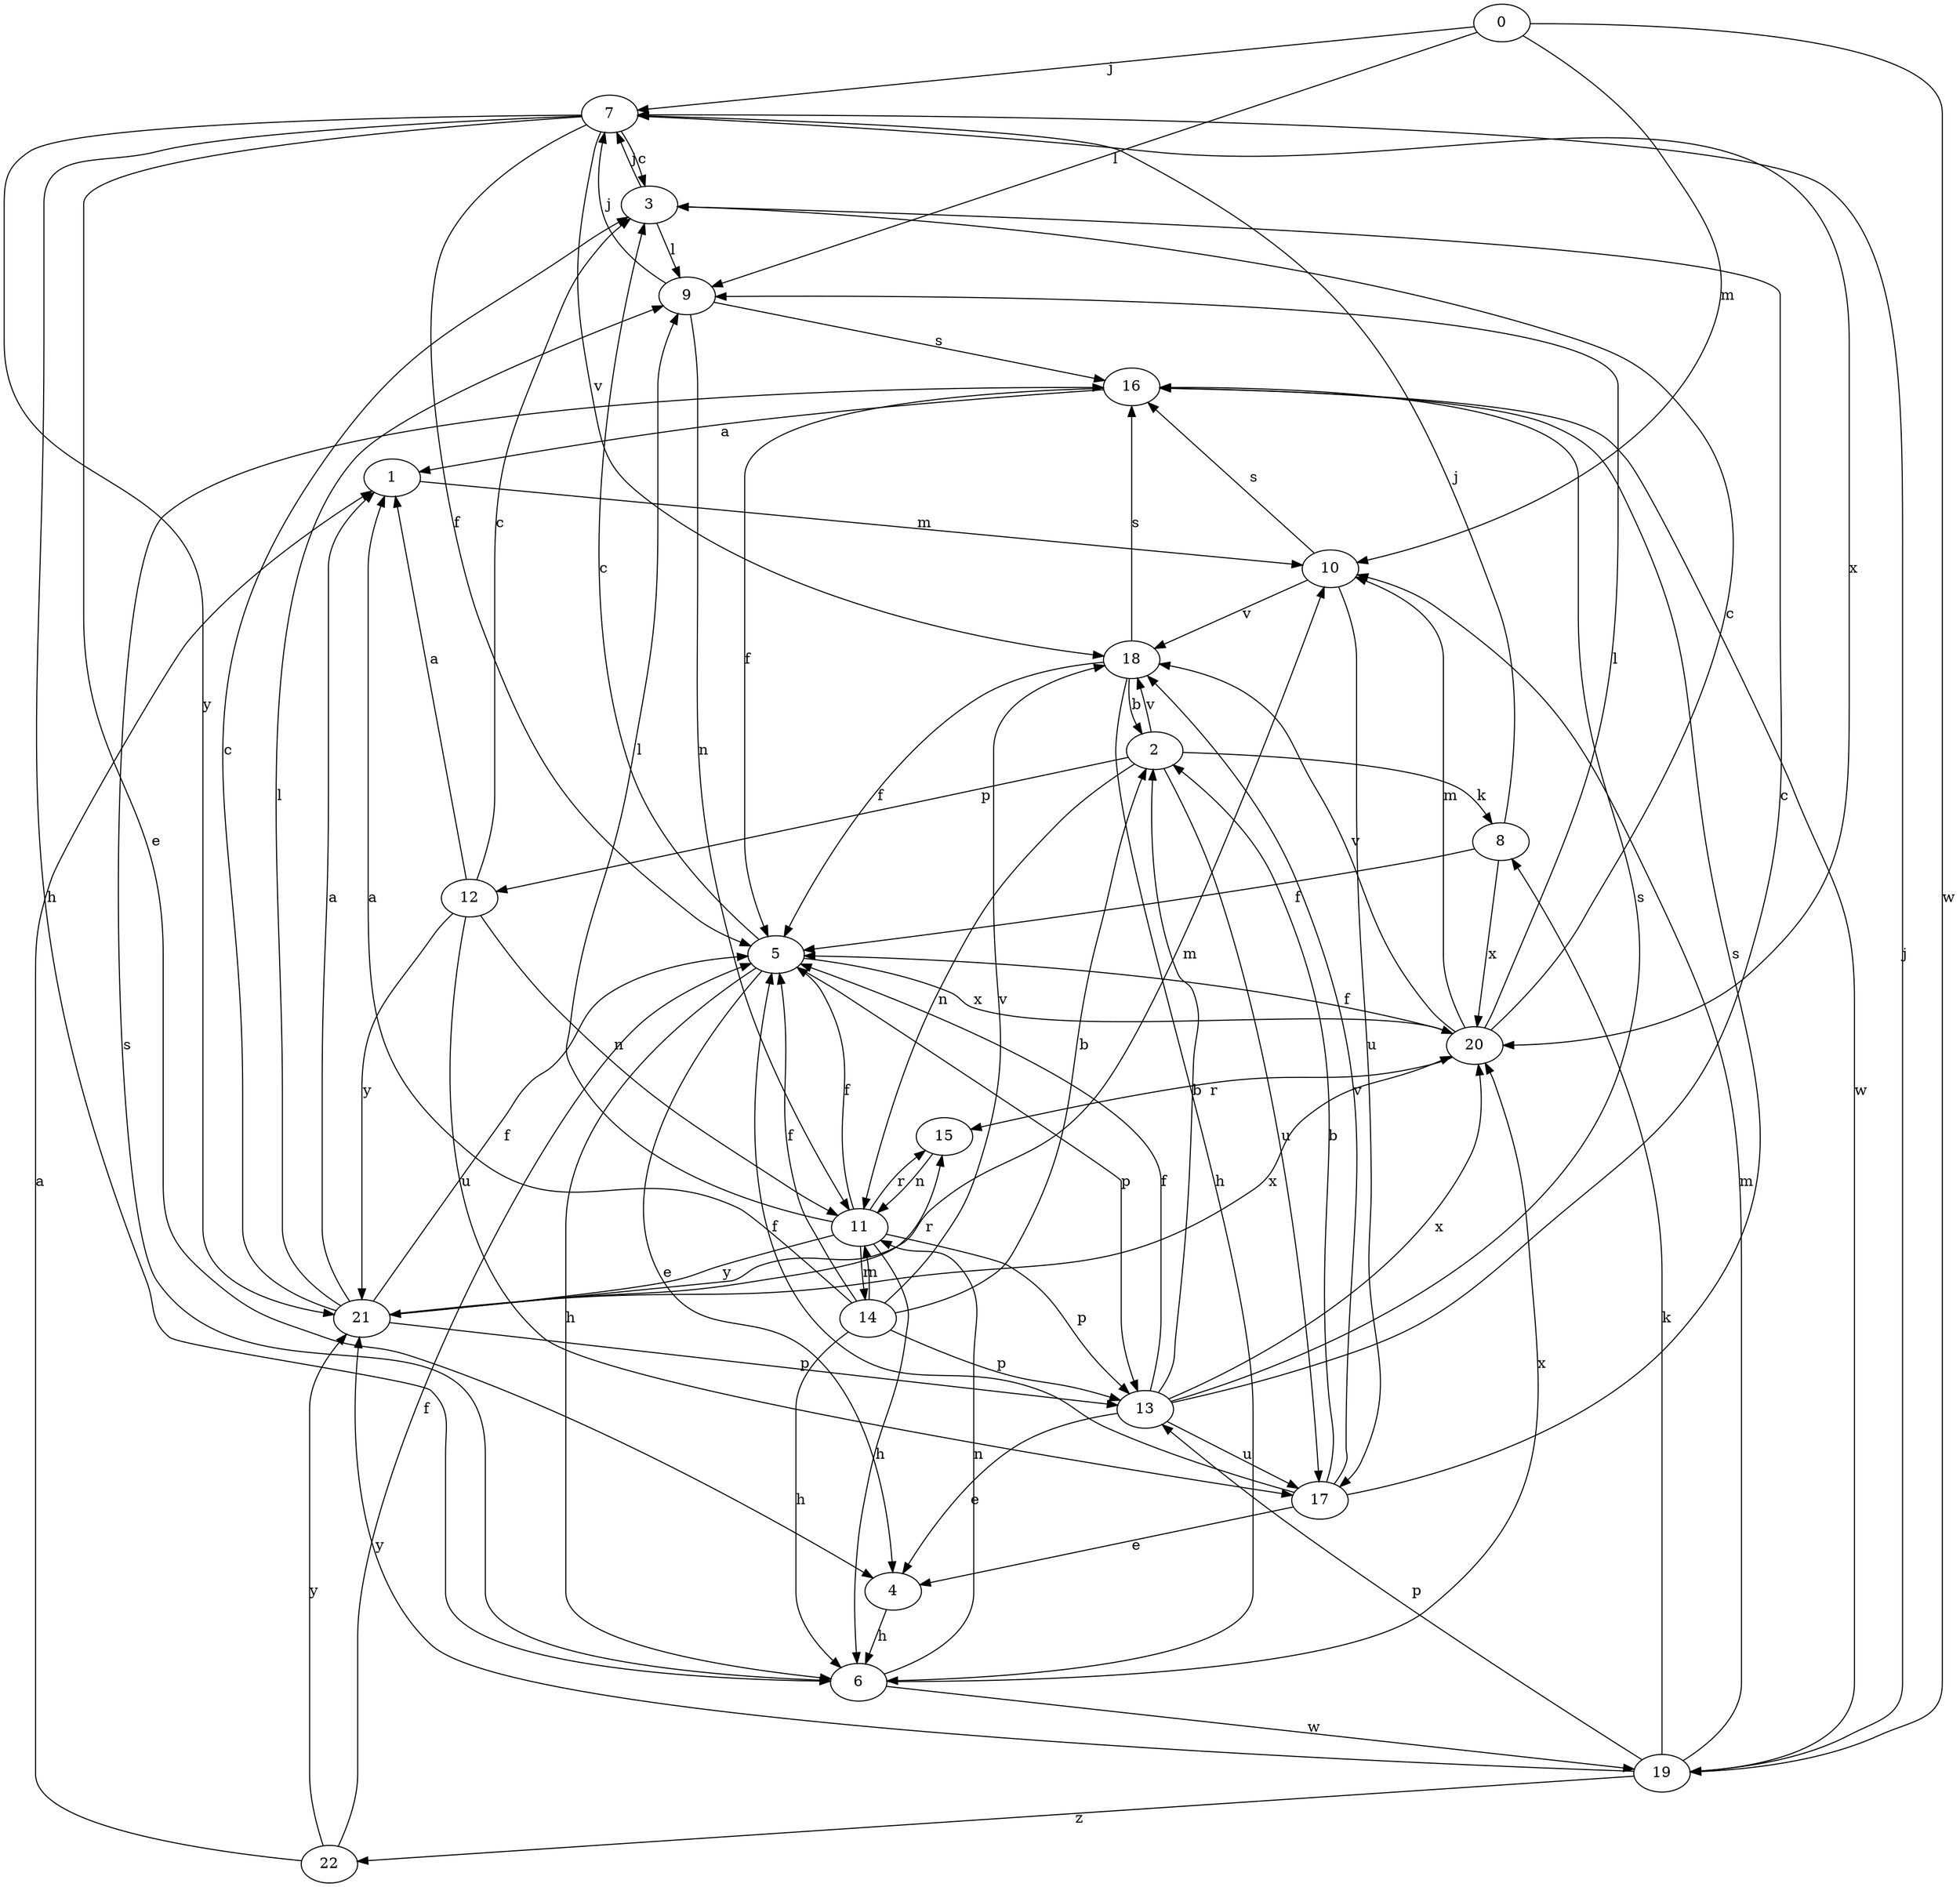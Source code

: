 strict digraph  {
0;
1;
2;
3;
4;
5;
6;
7;
8;
9;
10;
11;
12;
13;
14;
15;
16;
17;
18;
19;
20;
21;
22;
0 -> 7  [label=j];
0 -> 9  [label=l];
0 -> 10  [label=m];
0 -> 19  [label=w];
1 -> 10  [label=m];
2 -> 8  [label=k];
2 -> 11  [label=n];
2 -> 12  [label=p];
2 -> 17  [label=u];
2 -> 18  [label=v];
3 -> 7  [label=j];
3 -> 9  [label=l];
4 -> 6  [label=h];
5 -> 3  [label=c];
5 -> 4  [label=e];
5 -> 6  [label=h];
5 -> 13  [label=p];
5 -> 20  [label=x];
6 -> 11  [label=n];
6 -> 16  [label=s];
6 -> 19  [label=w];
6 -> 20  [label=x];
7 -> 3  [label=c];
7 -> 4  [label=e];
7 -> 5  [label=f];
7 -> 6  [label=h];
7 -> 18  [label=v];
7 -> 20  [label=x];
7 -> 21  [label=y];
8 -> 5  [label=f];
8 -> 7  [label=j];
8 -> 20  [label=x];
9 -> 7  [label=j];
9 -> 11  [label=n];
9 -> 16  [label=s];
10 -> 16  [label=s];
10 -> 17  [label=u];
10 -> 18  [label=v];
11 -> 5  [label=f];
11 -> 6  [label=h];
11 -> 9  [label=l];
11 -> 13  [label=p];
11 -> 14  [label=r];
11 -> 15  [label=r];
11 -> 21  [label=y];
12 -> 1  [label=a];
12 -> 3  [label=c];
12 -> 11  [label=n];
12 -> 17  [label=u];
12 -> 21  [label=y];
13 -> 2  [label=b];
13 -> 3  [label=c];
13 -> 4  [label=e];
13 -> 5  [label=f];
13 -> 16  [label=s];
13 -> 17  [label=u];
13 -> 20  [label=x];
14 -> 1  [label=a];
14 -> 2  [label=b];
14 -> 5  [label=f];
14 -> 6  [label=h];
14 -> 11  [label=n];
14 -> 13  [label=p];
14 -> 18  [label=v];
15 -> 11  [label=n];
16 -> 1  [label=a];
16 -> 5  [label=f];
16 -> 19  [label=w];
17 -> 2  [label=b];
17 -> 4  [label=e];
17 -> 5  [label=f];
17 -> 16  [label=s];
17 -> 18  [label=v];
18 -> 2  [label=b];
18 -> 5  [label=f];
18 -> 6  [label=h];
18 -> 16  [label=s];
19 -> 7  [label=j];
19 -> 8  [label=k];
19 -> 10  [label=m];
19 -> 13  [label=p];
19 -> 21  [label=y];
19 -> 22  [label=z];
20 -> 3  [label=c];
20 -> 5  [label=f];
20 -> 9  [label=l];
20 -> 10  [label=m];
20 -> 15  [label=r];
20 -> 18  [label=v];
21 -> 1  [label=a];
21 -> 3  [label=c];
21 -> 5  [label=f];
21 -> 9  [label=l];
21 -> 10  [label=m];
21 -> 13  [label=p];
21 -> 15  [label=r];
21 -> 20  [label=x];
22 -> 1  [label=a];
22 -> 5  [label=f];
22 -> 21  [label=y];
}
